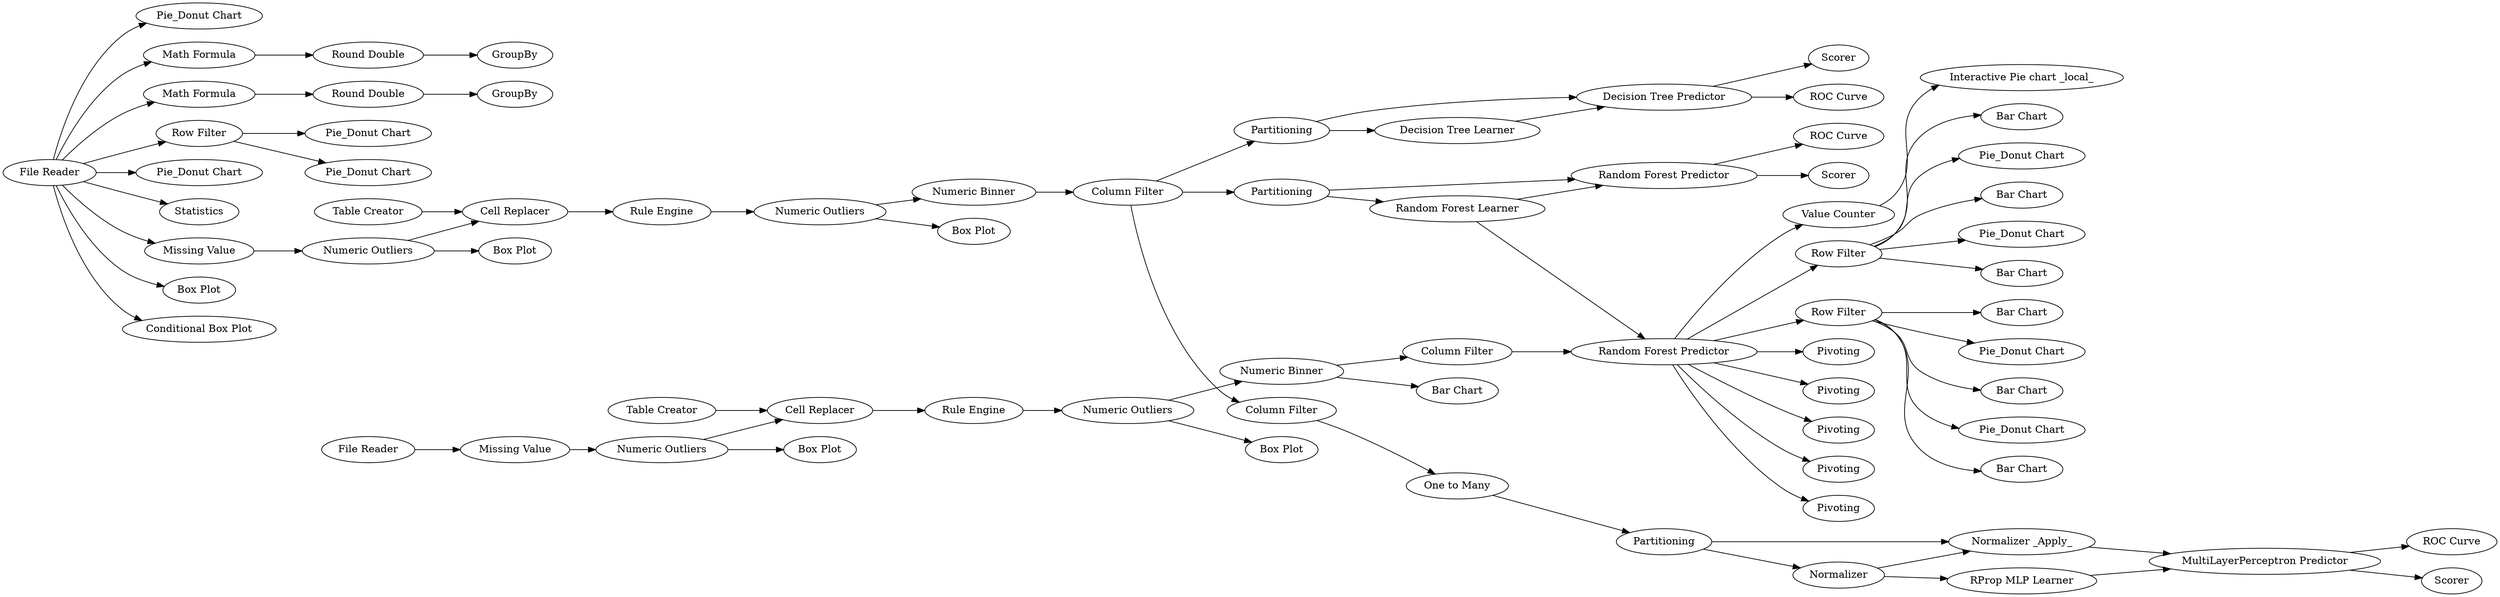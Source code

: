 digraph {
	1 [label="File Reader"]
	2 [label="Pie_Donut Chart"]
	5 [label="Math Formula"]
	10 [label="Math Formula"]
	18 [label="Round Double"]
	21 [label=GroupBy]
	22 [label=GroupBy]
	23 [label="Round Double"]
	25 [label="Pie_Donut Chart"]
	27 [label="Row Filter"]
	28 [label="Pie_Donut Chart"]
	29 [label="Pie_Donut Chart"]
	39 [label=Statistics]
	40 [label="Missing Value"]
	41 [label="Box Plot"]
	45 [label="Cell Replacer"]
	51 [label="Numeric Outliers"]
	52 [label="Rule Engine"]
	55 [label="Numeric Binner"]
	56 [label="Table Creator"]
	58 [label="Numeric Outliers"]
	59 [label="Box Plot"]
	60 [label="Box Plot"]
	61 [label="Column Filter"]
	63 [label="Conditional Box Plot"]
	64 [label=Partitioning]
	65 [label="Decision Tree Learner"]
	66 [label="Decision Tree Predictor"]
	68 [label=Scorer]
	69 [label="ROC Curve"]
	71 [label=Partitioning]
	73 [label=Normalizer]
	74 [label="Normalizer _Apply_"]
	75 [label="RProp MLP Learner"]
	76 [label="MultiLayerPerceptron Predictor"]
	77 [label="ROC Curve"]
	78 [label=Scorer]
	79 [label=Partitioning]
	81 [label="Random Forest Learner"]
	82 [label="Random Forest Predictor"]
	84 [label="ROC Curve"]
	86 [label=Scorer]
	87 [label="Column Filter"]
	88 [label="One to Many"]
	89 [label="Box Plot"]
	90 [label="Table Creator"]
	92 [label="Rule Engine"]
	93 [label="Column Filter"]
	94 [label="Cell Replacer"]
	96 [label="Bar Chart"]
	97 [label="Numeric Outliers"]
	98 [label="Numeric Binner"]
	99 [label="Box Plot"]
	100 [label="Missing Value"]
	101 [label="Numeric Outliers"]
	103 [label="Random Forest Predictor"]
	107 [label="File Reader"]
	108 [label="Value Counter"]
	109 [label="Interactive Pie chart _local_"]
	110 [label="Bar Chart"]
	112 [label="Pie_Donut Chart"]
	114 [label="Row Filter"]
	115 [label="Row Filter"]
	116 [label="Bar Chart"]
	117 [label="Pie_Donut Chart"]
	118 [label="Bar Chart"]
	119 [label="Bar Chart"]
	120 [label="Pie_Donut Chart"]
	121 [label="Bar Chart"]
	122 [label="Pie_Donut Chart"]
	123 [label="Bar Chart"]
	124 [label=Pivoting]
	125 [label=Pivoting]
	126 [label=Pivoting]
	127 [label=Pivoting]
	128 [label=Pivoting]
	1 -> 2
	1 -> 5
	1 -> 10
	1 -> 27
	1 -> 28
	1 -> 39
	1 -> 41
	1 -> 40
	1 -> 63
	5 -> 18
	10 -> 23
	18 -> 21
	23 -> 22
	27 -> 25
	27 -> 29
	40 -> 58
	45 -> 52
	51 -> 55
	51 -> 60
	52 -> 51
	55 -> 61
	56 -> 45
	58 -> 59
	58 -> 45
	61 -> 87
	61 -> 79
	61 -> 64
	64 -> 65
	64 -> 66
	65 -> 66
	66 -> 68
	66 -> 69
	71 -> 74
	71 -> 73
	73 -> 75
	73 -> 74
	74 -> 76
	75 -> 76
	76 -> 77
	76 -> 78
	79 -> 82
	79 -> 81
	81 -> 82
	81 -> 103
	82 -> 86
	82 -> 84
	87 -> 88
	88 -> 71
	90 -> 94
	92 -> 101
	93 -> 103
	94 -> 92
	97 -> 89
	97 -> 94
	98 -> 96
	98 -> 93
	100 -> 97
	101 -> 99
	101 -> 98
	103 -> 108
	103 -> 114
	103 -> 115
	103 -> 124
	103 -> 125
	103 -> 126
	103 -> 127
	103 -> 128
	107 -> 100
	108 -> 109
	114 -> 110
	114 -> 112
	114 -> 116
	114 -> 117
	114 -> 118
	115 -> 120
	115 -> 121
	115 -> 119
	115 -> 122
	115 -> 123
	rankdir=LR
}
